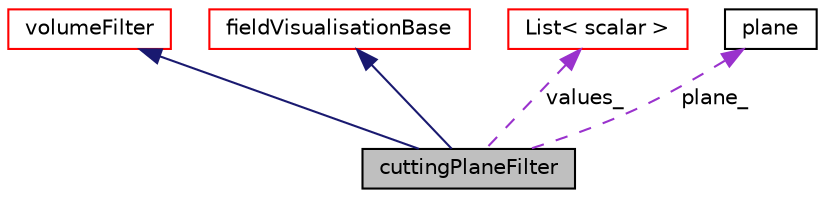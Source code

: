 digraph "cuttingPlaneFilter"
{
  bgcolor="transparent";
  edge [fontname="Helvetica",fontsize="10",labelfontname="Helvetica",labelfontsize="10"];
  node [fontname="Helvetica",fontsize="10",shape=record];
  Node1 [label="cuttingPlaneFilter",height=0.2,width=0.4,color="black", fillcolor="grey75", style="filled" fontcolor="black"];
  Node2 -> Node1 [dir="back",color="midnightblue",fontsize="10",style="solid",fontname="Helvetica"];
  Node2 [label="volumeFilter",height=0.2,width=0.4,color="red",URL="$classFoam_1_1functionObjects_1_1runTimePostPro_1_1volumeFilter.html",tooltip="Visualisation of OpenFOAM volume fields as surface data using a VTK filter cascade. "];
  Node3 -> Node1 [dir="back",color="midnightblue",fontsize="10",style="solid",fontname="Helvetica"];
  Node3 [label="fieldVisualisationBase",height=0.2,width=0.4,color="red",URL="$classFoam_1_1functionObjects_1_1runTimePostPro_1_1fieldVisualisationBase.html",tooltip="Base class for scene objects. "];
  Node4 -> Node1 [dir="back",color="darkorchid3",fontsize="10",style="dashed",label=" values_" ,fontname="Helvetica"];
  Node4 [label="List\< scalar \>",height=0.2,width=0.4,color="red",URL="$classFoam_1_1List.html"];
  Node5 -> Node1 [dir="back",color="darkorchid3",fontsize="10",style="dashed",label=" plane_" ,fontname="Helvetica"];
  Node5 [label="plane",height=0.2,width=0.4,color="black",URL="$classFoam_1_1plane.html",tooltip="Geometric class that creates a 3D plane and can return the intersection point between a line and the ..."];
}
